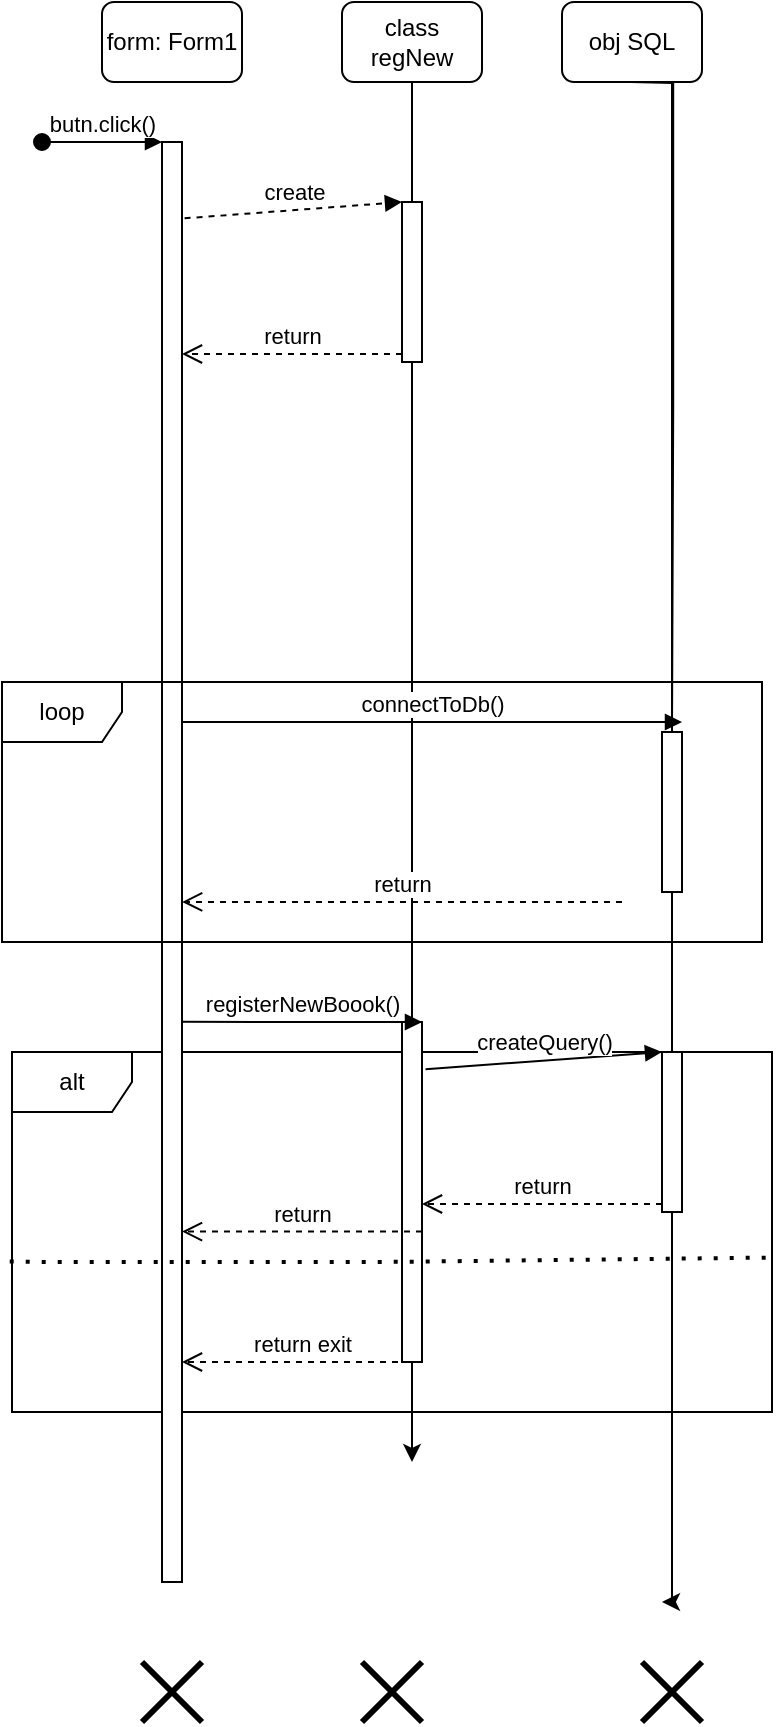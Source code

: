 <mxfile version="17.4.5" type="device"><diagram id="1P8q15-S-rvoMPQJu8GY" name="Page-1"><mxGraphModel dx="981" dy="532" grid="1" gridSize="10" guides="1" tooltips="1" connect="1" arrows="1" fold="1" page="1" pageScale="1" pageWidth="827" pageHeight="1169" math="0" shadow="0"><root><mxCell id="0"/><mxCell id="1" parent="0"/><mxCell id="wp0im64pjUsDb-7pWeb3-33" value="alt" style="shape=umlFrame;whiteSpace=wrap;html=1;" vertex="1" parent="1"><mxGeometry x="135" y="585" width="380" height="180" as="geometry"/></mxCell><mxCell id="wp0im64pjUsDb-7pWeb3-2" value="form: Form1" style="rounded=1;whiteSpace=wrap;html=1;" vertex="1" parent="1"><mxGeometry x="180" y="60" width="70" height="40" as="geometry"/></mxCell><mxCell id="wp0im64pjUsDb-7pWeb3-16" style="edgeStyle=orthogonalEdgeStyle;rounded=0;orthogonalLoop=1;jettySize=auto;html=1;" edge="1" parent="1" source="wp0im64pjUsDb-7pWeb3-3"><mxGeometry relative="1" as="geometry"><mxPoint x="335" y="790" as="targetPoint"/></mxGeometry></mxCell><mxCell id="wp0im64pjUsDb-7pWeb3-3" value="class regNew" style="rounded=1;whiteSpace=wrap;html=1;" vertex="1" parent="1"><mxGeometry x="300" y="60" width="70" height="40" as="geometry"/></mxCell><mxCell id="wp0im64pjUsDb-7pWeb3-4" value="obj SQL" style="rounded=1;whiteSpace=wrap;html=1;" vertex="1" parent="1"><mxGeometry x="410" y="60" width="70" height="40" as="geometry"/></mxCell><mxCell id="wp0im64pjUsDb-7pWeb3-5" value="" style="html=1;points=[];perimeter=orthogonalPerimeter;" vertex="1" parent="1"><mxGeometry x="210" y="130" width="10" height="720" as="geometry"/></mxCell><mxCell id="wp0im64pjUsDb-7pWeb3-6" value="butn.click()" style="html=1;verticalAlign=bottom;startArrow=oval;endArrow=block;startSize=8;rounded=0;" edge="1" target="wp0im64pjUsDb-7pWeb3-5" parent="1"><mxGeometry relative="1" as="geometry"><mxPoint x="150" y="130" as="sourcePoint"/></mxGeometry></mxCell><mxCell id="wp0im64pjUsDb-7pWeb3-7" value="" style="html=1;points=[];perimeter=orthogonalPerimeter;" vertex="1" parent="1"><mxGeometry x="330" y="160" width="10" height="80" as="geometry"/></mxCell><mxCell id="wp0im64pjUsDb-7pWeb3-8" value="create" style="html=1;verticalAlign=bottom;endArrow=block;entryX=0;entryY=0;rounded=0;exitX=1.129;exitY=0.053;exitDx=0;exitDy=0;exitPerimeter=0;dashed=1;" edge="1" target="wp0im64pjUsDb-7pWeb3-7" parent="1" source="wp0im64pjUsDb-7pWeb3-5"><mxGeometry relative="1" as="geometry"><mxPoint x="260" y="160" as="sourcePoint"/></mxGeometry></mxCell><mxCell id="wp0im64pjUsDb-7pWeb3-9" value="return" style="html=1;verticalAlign=bottom;endArrow=open;dashed=1;endSize=8;exitX=0;exitY=0.95;rounded=0;" edge="1" source="wp0im64pjUsDb-7pWeb3-7" parent="1" target="wp0im64pjUsDb-7pWeb3-5"><mxGeometry relative="1" as="geometry"><mxPoint x="220" y="230" as="targetPoint"/></mxGeometry></mxCell><mxCell id="wp0im64pjUsDb-7pWeb3-14" value="loop" style="shape=umlFrame;whiteSpace=wrap;html=1;" vertex="1" parent="1"><mxGeometry x="130" y="400" width="380" height="130" as="geometry"/></mxCell><mxCell id="wp0im64pjUsDb-7pWeb3-17" style="edgeStyle=orthogonalEdgeStyle;rounded=0;orthogonalLoop=1;jettySize=auto;html=1;startArrow=none;" edge="1" parent="1" source="wp0im64pjUsDb-7pWeb3-36"><mxGeometry relative="1" as="geometry"><mxPoint x="460" y="860" as="targetPoint"/><mxPoint x="444.58" y="100" as="sourcePoint"/><Array as="points"><mxPoint x="465" y="100"/><mxPoint x="465" y="740"/></Array></mxGeometry></mxCell><mxCell id="wp0im64pjUsDb-7pWeb3-18" value="connectToDb()" style="html=1;verticalAlign=bottom;endArrow=block;rounded=0;" edge="1" parent="1"><mxGeometry width="80" relative="1" as="geometry"><mxPoint x="220" y="420" as="sourcePoint"/><mxPoint x="470" y="420" as="targetPoint"/></mxGeometry></mxCell><mxCell id="wp0im64pjUsDb-7pWeb3-19" value="return" style="html=1;verticalAlign=bottom;endArrow=open;dashed=1;endSize=8;rounded=0;entryX=0.237;entryY=0.846;entryDx=0;entryDy=0;entryPerimeter=0;" edge="1" parent="1" target="wp0im64pjUsDb-7pWeb3-14"><mxGeometry relative="1" as="geometry"><mxPoint x="440" y="510" as="sourcePoint"/><mxPoint x="360" y="510" as="targetPoint"/></mxGeometry></mxCell><mxCell id="wp0im64pjUsDb-7pWeb3-20" value="" style="html=1;points=[];perimeter=orthogonalPerimeter;" vertex="1" parent="1"><mxGeometry x="330" y="570" width="10" height="170" as="geometry"/></mxCell><mxCell id="wp0im64pjUsDb-7pWeb3-22" value="registerNewBoook()" style="html=1;verticalAlign=bottom;endArrow=block;rounded=0;exitX=1;exitY=0.611;exitDx=0;exitDy=0;exitPerimeter=0;" edge="1" parent="1" source="wp0im64pjUsDb-7pWeb3-5"><mxGeometry width="80" relative="1" as="geometry"><mxPoint x="260" y="570" as="sourcePoint"/><mxPoint x="340" y="570" as="targetPoint"/><Array as="points"><mxPoint x="320" y="570"/></Array></mxGeometry></mxCell><mxCell id="wp0im64pjUsDb-7pWeb3-26" value="createQuery()" style="html=1;verticalAlign=bottom;endArrow=block;entryX=0;entryY=0;rounded=0;exitX=1.176;exitY=0.139;exitDx=0;exitDy=0;exitPerimeter=0;" edge="1" target="wp0im64pjUsDb-7pWeb3-25" parent="1" source="wp0im64pjUsDb-7pWeb3-20"><mxGeometry relative="1" as="geometry"><mxPoint x="350" y="690" as="sourcePoint"/></mxGeometry></mxCell><mxCell id="wp0im64pjUsDb-7pWeb3-27" value="return" style="html=1;verticalAlign=bottom;endArrow=open;dashed=1;endSize=8;exitX=0;exitY=0.95;rounded=0;" edge="1" source="wp0im64pjUsDb-7pWeb3-25" parent="1" target="wp0im64pjUsDb-7pWeb3-20"><mxGeometry relative="1" as="geometry"><mxPoint x="350" y="766" as="targetPoint"/></mxGeometry></mxCell><mxCell id="wp0im64pjUsDb-7pWeb3-25" value="" style="html=1;points=[];perimeter=orthogonalPerimeter;" vertex="1" parent="1"><mxGeometry x="460" y="585" width="10" height="80" as="geometry"/></mxCell><mxCell id="wp0im64pjUsDb-7pWeb3-28" value="" style="edgeStyle=orthogonalEdgeStyle;rounded=0;orthogonalLoop=1;jettySize=auto;html=1;endArrow=none;startArrow=none;" edge="1" parent="1" source="wp0im64pjUsDb-7pWeb3-36" target="wp0im64pjUsDb-7pWeb3-25"><mxGeometry relative="1" as="geometry"><mxPoint x="465" y="750" as="targetPoint"/><mxPoint x="444.58" y="100" as="sourcePoint"/><Array as="points"/></mxGeometry></mxCell><mxCell id="wp0im64pjUsDb-7pWeb3-29" value="return exit" style="html=1;verticalAlign=bottom;endArrow=open;dashed=1;endSize=8;exitX=0;exitY=0.95;rounded=0;" edge="1" parent="1"><mxGeometry relative="1" as="geometry"><mxPoint x="220" y="740" as="targetPoint"/><mxPoint x="340" y="740" as="sourcePoint"/></mxGeometry></mxCell><mxCell id="wp0im64pjUsDb-7pWeb3-30" value="" style="shape=umlDestroy;whiteSpace=wrap;html=1;strokeWidth=3;" vertex="1" parent="1"><mxGeometry x="200" y="890" width="30" height="30" as="geometry"/></mxCell><mxCell id="wp0im64pjUsDb-7pWeb3-31" value="" style="shape=umlDestroy;whiteSpace=wrap;html=1;strokeWidth=3;" vertex="1" parent="1"><mxGeometry x="310" y="890" width="30" height="30" as="geometry"/></mxCell><mxCell id="wp0im64pjUsDb-7pWeb3-32" value="" style="shape=umlDestroy;whiteSpace=wrap;html=1;strokeWidth=3;" vertex="1" parent="1"><mxGeometry x="450" y="890" width="30" height="30" as="geometry"/></mxCell><mxCell id="wp0im64pjUsDb-7pWeb3-34" value="" style="endArrow=none;dashed=1;html=1;dashPattern=1 3;strokeWidth=2;rounded=0;entryX=1;entryY=0.571;entryDx=0;entryDy=0;entryPerimeter=0;exitX=-0.003;exitY=0.582;exitDx=0;exitDy=0;exitPerimeter=0;" edge="1" parent="1" source="wp0im64pjUsDb-7pWeb3-33" target="wp0im64pjUsDb-7pWeb3-33"><mxGeometry width="50" height="50" relative="1" as="geometry"><mxPoint x="150" y="720" as="sourcePoint"/><mxPoint x="90" y="670" as="targetPoint"/><Array as="points"><mxPoint x="150" y="690"/><mxPoint x="320" y="690"/></Array></mxGeometry></mxCell><mxCell id="wp0im64pjUsDb-7pWeb3-35" value="return" style="html=1;verticalAlign=bottom;endArrow=open;dashed=1;endSize=8;exitX=0;exitY=0.95;rounded=0;" edge="1" parent="1"><mxGeometry relative="1" as="geometry"><mxPoint x="220" y="674.8" as="targetPoint"/><mxPoint x="340" y="674.8" as="sourcePoint"/></mxGeometry></mxCell><mxCell id="wp0im64pjUsDb-7pWeb3-37" value="" style="edgeStyle=orthogonalEdgeStyle;rounded=0;orthogonalLoop=1;jettySize=auto;html=1;endArrow=none;" edge="1" parent="1" target="wp0im64pjUsDb-7pWeb3-36"><mxGeometry relative="1" as="geometry"><mxPoint x="465" y="585" as="targetPoint"/><mxPoint x="444.58" y="100" as="sourcePoint"/><Array as="points"/></mxGeometry></mxCell><mxCell id="wp0im64pjUsDb-7pWeb3-36" value="" style="html=1;points=[];perimeter=orthogonalPerimeter;" vertex="1" parent="1"><mxGeometry x="460" y="425" width="10" height="80" as="geometry"/></mxCell><mxCell id="wp0im64pjUsDb-7pWeb3-38" value="" style="edgeStyle=orthogonalEdgeStyle;rounded=0;orthogonalLoop=1;jettySize=auto;html=1;startArrow=none;endArrow=none;" edge="1" parent="1" source="wp0im64pjUsDb-7pWeb3-25" target="wp0im64pjUsDb-7pWeb3-36"><mxGeometry relative="1" as="geometry"><mxPoint x="460" y="860" as="targetPoint"/><mxPoint x="465" y="585" as="sourcePoint"/><Array as="points"/></mxGeometry></mxCell></root></mxGraphModel></diagram></mxfile>